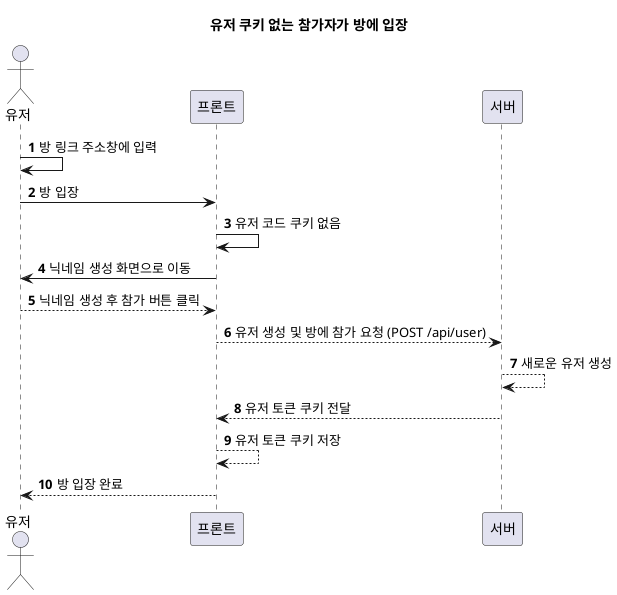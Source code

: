 @startuml
!pragma layout smetana

actor 유저 as user
participant 프론트 as fe
participant 서버 as server

title 유저 쿠키 없는 참가자가 방에 입장

autonumber
user -> user: 방 링크 주소창에 입력
user -> fe: 방 입장
fe -> fe: 유저 코드 쿠키 없음
fe -> user: 닉네임 생성 화면으로 이동
user --> fe: 닉네임 생성 후 참가 버튼 클릭
fe --> server: 유저 생성 및 방에 참가 요청 (POST /api/user)
server --> server: 새로운 유저 생성
server --> fe: 유저 토큰 쿠키 전달
fe --> fe: 유저 토큰 쿠키 저장
fe --> user: 방 입장 완료

@enduml

